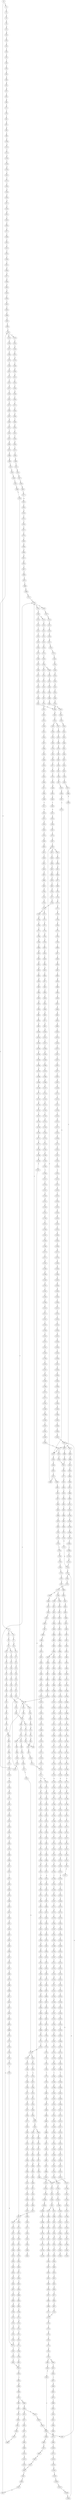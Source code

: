 strict digraph  {
	S0 -> S1 [ label = T ];
	S0 -> S2 [ label = G ];
	S1 -> S3 [ label = C ];
	S2 -> S4 [ label = C ];
	S2 -> S5 [ label = T ];
	S3 -> S6 [ label = A ];
	S4 -> S7 [ label = T ];
	S5 -> S8 [ label = C ];
	S6 -> S9 [ label = A ];
	S7 -> S10 [ label = A ];
	S8 -> S11 [ label = T ];
	S9 -> S12 [ label = G ];
	S10 -> S13 [ label = C ];
	S11 -> S14 [ label = T ];
	S11 -> S15 [ label = C ];
	S12 -> S16 [ label = A ];
	S13 -> S17 [ label = C ];
	S14 -> S18 [ label = C ];
	S15 -> S19 [ label = C ];
	S16 -> S20 [ label = C ];
	S17 -> S21 [ label = T ];
	S18 -> S22 [ label = G ];
	S19 -> S23 [ label = G ];
	S20 -> S24 [ label = C ];
	S21 -> S25 [ label = G ];
	S22 -> S26 [ label = G ];
	S23 -> S27 [ label = T ];
	S24 -> S28 [ label = T ];
	S25 -> S29 [ label = T ];
	S26 -> S30 [ label = T ];
	S27 -> S31 [ label = T ];
	S28 -> S32 [ label = T ];
	S29 -> S33 [ label = C ];
	S30 -> S34 [ label = C ];
	S31 -> S35 [ label = C ];
	S32 -> S36 [ label = T ];
	S33 -> S37 [ label = C ];
	S34 -> S38 [ label = C ];
	S35 -> S39 [ label = C ];
	S36 -> S40 [ label = T ];
	S37 -> S41 [ label = T ];
	S38 -> S42 [ label = T ];
	S39 -> S43 [ label = T ];
	S40 -> S44 [ label = T ];
	S41 -> S45 [ label = T ];
	S42 -> S46 [ label = T ];
	S43 -> S47 [ label = T ];
	S44 -> S48 [ label = G ];
	S45 -> S49 [ label = G ];
	S46 -> S50 [ label = G ];
	S47 -> S51 [ label = A ];
	S48 -> S52 [ label = A ];
	S49 -> S53 [ label = A ];
	S49 -> S54 [ label = T ];
	S50 -> S55 [ label = A ];
	S51 -> S56 [ label = A ];
	S52 -> S57 [ label = A ];
	S53 -> S58 [ label = A ];
	S54 -> S59 [ label = A ];
	S55 -> S60 [ label = A ];
	S56 -> S61 [ label = A ];
	S57 -> S62 [ label = C ];
	S58 -> S63 [ label = C ];
	S59 -> S64 [ label = G ];
	S60 -> S63 [ label = C ];
	S61 -> S65 [ label = C ];
	S62 -> S66 [ label = A ];
	S63 -> S67 [ label = T ];
	S63 -> S68 [ label = A ];
	S64 -> S69 [ label = G ];
	S65 -> S70 [ label = A ];
	S66 -> S71 [ label = G ];
	S67 -> S72 [ label = T ];
	S68 -> S73 [ label = G ];
	S69 -> S74 [ label = A ];
	S70 -> S75 [ label = G ];
	S71 -> S76 [ label = T ];
	S72 -> S77 [ label = C ];
	S73 -> S78 [ label = G ];
	S74 -> S79 [ label = G ];
	S75 -> S80 [ label = G ];
	S76 -> S81 [ label = T ];
	S77 -> S82 [ label = A ];
	S78 -> S83 [ label = G ];
	S78 -> S84 [ label = T ];
	S79 -> S85 [ label = A ];
	S80 -> S86 [ label = T ];
	S81 -> S87 [ label = G ];
	S82 -> S88 [ label = A ];
	S83 -> S89 [ label = T ];
	S84 -> S90 [ label = C ];
	S85 -> S91 [ label = G ];
	S86 -> S92 [ label = C ];
	S87 -> S93 [ label = A ];
	S88 -> S94 [ label = C ];
	S89 -> S95 [ label = C ];
	S90 -> S96 [ label = C ];
	S91 -> S97 [ label = G ];
	S92 -> S98 [ label = T ];
	S93 -> S99 [ label = C ];
	S94 -> S100 [ label = C ];
	S94 -> S101 [ label = T ];
	S95 -> S102 [ label = C ];
	S96 -> S103 [ label = C ];
	S97 -> S104 [ label = T ];
	S98 -> S105 [ label = C ];
	S99 -> S106 [ label = T ];
	S100 -> S107 [ label = G ];
	S101 -> S108 [ label = G ];
	S102 -> S109 [ label = G ];
	S103 -> S110 [ label = T ];
	S104 -> S111 [ label = C ];
	S105 -> S112 [ label = T ];
	S106 -> S113 [ label = G ];
	S107 -> S114 [ label = G ];
	S108 -> S115 [ label = G ];
	S108 -> S116 [ label = C ];
	S109 -> S117 [ label = C ];
	S110 -> S118 [ label = T ];
	S111 -> S119 [ label = C ];
	S112 -> S120 [ label = C ];
	S113 -> S121 [ label = T ];
	S114 -> S122 [ label = C ];
	S115 -> S123 [ label = C ];
	S116 -> S124 [ label = C ];
	S117 -> S125 [ label = C ];
	S118 -> S126 [ label = C ];
	S119 -> S127 [ label = C ];
	S120 -> S128 [ label = C ];
	S121 -> S129 [ label = A ];
	S122 -> S130 [ label = C ];
	S123 -> S131 [ label = C ];
	S124 -> S132 [ label = C ];
	S125 -> S133 [ label = G ];
	S126 -> S134 [ label = T ];
	S126 -> S135 [ label = G ];
	S127 -> S136 [ label = A ];
	S127 -> S137 [ label = G ];
	S128 -> S138 [ label = G ];
	S129 -> S139 [ label = C ];
	S130 -> S140 [ label = C ];
	S131 -> S141 [ label = C ];
	S132 -> S142 [ label = T ];
	S133 -> S143 [ label = C ];
	S133 -> S144 [ label = G ];
	S134 -> S145 [ label = C ];
	S135 -> S146 [ label = C ];
	S136 -> S147 [ label = G ];
	S137 -> S148 [ label = G ];
	S138 -> S149 [ label = T ];
	S139 -> S150 [ label = A ];
	S140 -> S151 [ label = A ];
	S141 -> S152 [ label = A ];
	S142 -> S153 [ label = A ];
	S143 -> S154 [ label = A ];
	S144 -> S155 [ label = A ];
	S145 -> S156 [ label = G ];
	S146 -> S157 [ label = A ];
	S147 -> S158 [ label = A ];
	S148 -> S159 [ label = A ];
	S149 -> S160 [ label = A ];
	S150 -> S161 [ label = C ];
	S151 -> S162 [ label = G ];
	S152 -> S163 [ label = G ];
	S153 -> S164 [ label = G ];
	S154 -> S165 [ label = C ];
	S155 -> S166 [ label = A ];
	S156 -> S167 [ label = T ];
	S157 -> S168 [ label = C ];
	S158 -> S169 [ label = G ];
	S159 -> S170 [ label = G ];
	S160 -> S171 [ label = C ];
	S161 -> S172 [ label = T ];
	S162 -> S173 [ label = T ];
	S163 -> S174 [ label = G ];
	S164 -> S175 [ label = G ];
	S165 -> S176 [ label = G ];
	S166 -> S177 [ label = C ];
	S167 -> S178 [ label = A ];
	S168 -> S179 [ label = G ];
	S169 -> S180 [ label = C ];
	S170 -> S181 [ label = G ];
	S171 -> S182 [ label = A ];
	S172 -> S183 [ label = T ];
	S173 -> S184 [ label = T ];
	S174 -> S185 [ label = T ];
	S175 -> S186 [ label = T ];
	S176 -> S187 [ label = C ];
	S177 -> S188 [ label = T ];
	S178 -> S189 [ label = C ];
	S179 -> S190 [ label = T ];
	S180 -> S191 [ label = C ];
	S181 -> S192 [ label = C ];
	S182 -> S193 [ label = T ];
	S183 -> S194 [ label = G ];
	S184 -> S195 [ label = G ];
	S185 -> S196 [ label = G ];
	S186 -> S197 [ label = G ];
	S187 -> S198 [ label = G ];
	S188 -> S199 [ label = G ];
	S189 -> S200 [ label = G ];
	S190 -> S201 [ label = G ];
	S191 -> S202 [ label = A ];
	S192 -> S203 [ label = G ];
	S193 -> S204 [ label = G ];
	S194 -> S205 [ label = G ];
	S195 -> S206 [ label = T ];
	S196 -> S207 [ label = C ];
	S196 -> S208 [ label = G ];
	S197 -> S209 [ label = T ];
	S198 -> S210 [ label = C ];
	S199 -> S211 [ label = C ];
	S200 -> S212 [ label = G ];
	S201 -> S213 [ label = G ];
	S202 -> S214 [ label = C ];
	S203 -> S215 [ label = T ];
	S204 -> S216 [ label = G ];
	S205 -> S217 [ label = A ];
	S206 -> S218 [ label = G ];
	S207 -> S219 [ label = G ];
	S208 -> S220 [ label = G ];
	S209 -> S221 [ label = G ];
	S210 -> S222 [ label = A ];
	S211 -> S223 [ label = A ];
	S212 -> S224 [ label = C ];
	S213 -> S225 [ label = C ];
	S214 -> S226 [ label = G ];
	S215 -> S227 [ label = G ];
	S216 -> S228 [ label = C ];
	S217 -> S229 [ label = G ];
	S218 -> S230 [ label = C ];
	S219 -> S231 [ label = C ];
	S220 -> S232 [ label = C ];
	S221 -> S233 [ label = C ];
	S222 -> S234 [ label = G ];
	S223 -> S235 [ label = A ];
	S224 -> S236 [ label = T ];
	S225 -> S237 [ label = G ];
	S226 -> S238 [ label = G ];
	S227 -> S239 [ label = G ];
	S228 -> S240 [ label = G ];
	S229 -> S241 [ label = A ];
	S230 -> S242 [ label = G ];
	S231 -> S243 [ label = G ];
	S232 -> S244 [ label = T ];
	S233 -> S245 [ label = G ];
	S234 -> S246 [ label = C ];
	S235 -> S247 [ label = C ];
	S236 -> S248 [ label = A ];
	S237 -> S249 [ label = T ];
	S238 -> S250 [ label = T ];
	S239 -> S251 [ label = T ];
	S240 -> S252 [ label = C ];
	S241 -> S253 [ label = C ];
	S242 -> S254 [ label = T ];
	S243 -> S255 [ label = T ];
	S244 -> S256 [ label = T ];
	S245 -> S257 [ label = T ];
	S246 -> S258 [ label = C ];
	S247 -> S259 [ label = C ];
	S248 -> S260 [ label = C ];
	S249 -> S261 [ label = C ];
	S250 -> S262 [ label = T ];
	S251 -> S263 [ label = A ];
	S252 -> S264 [ label = C ];
	S253 -> S265 [ label = C ];
	S254 -> S266 [ label = C ];
	S255 -> S267 [ label = C ];
	S256 -> S268 [ label = C ];
	S257 -> S269 [ label = C ];
	S258 -> S270 [ label = G ];
	S259 -> S271 [ label = A ];
	S260 -> S272 [ label = T ];
	S261 -> S273 [ label = C ];
	S262 -> S274 [ label = A ];
	S263 -> S275 [ label = T ];
	S264 -> S276 [ label = C ];
	S265 -> S277 [ label = C ];
	S266 -> S278 [ label = G ];
	S267 -> S279 [ label = G ];
	S268 -> S280 [ label = G ];
	S269 -> S281 [ label = G ];
	S270 -> S282 [ label = G ];
	S271 -> S283 [ label = G ];
	S272 -> S284 [ label = G ];
	S273 -> S285 [ label = C ];
	S274 -> S286 [ label = C ];
	S275 -> S287 [ label = G ];
	S276 -> S288 [ label = C ];
	S277 -> S289 [ label = C ];
	S278 -> S290 [ label = A ];
	S279 -> S291 [ label = T ];
	S280 -> S292 [ label = A ];
	S281 -> S290 [ label = A ];
	S282 -> S293 [ label = C ];
	S282 -> S294 [ label = T ];
	S283 -> S295 [ label = A ];
	S284 -> S296 [ label = G ];
	S285 -> S297 [ label = C ];
	S286 -> S298 [ label = T ];
	S287 -> S299 [ label = A ];
	S288 -> S300 [ label = C ];
	S289 -> S301 [ label = C ];
	S290 -> S302 [ label = A ];
	S291 -> S303 [ label = G ];
	S292 -> S304 [ label = A ];
	S293 -> S305 [ label = A ];
	S294 -> S306 [ label = G ];
	S295 -> S307 [ label = A ];
	S296 -> S308 [ label = T ];
	S297 -> S309 [ label = A ];
	S298 -> S310 [ label = G ];
	S299 -> S311 [ label = G ];
	S300 -> S312 [ label = A ];
	S301 -> S313 [ label = C ];
	S302 -> S314 [ label = C ];
	S303 -> S315 [ label = C ];
	S304 -> S316 [ label = C ];
	S305 -> S317 [ label = C ];
	S306 -> S318 [ label = G ];
	S307 -> S319 [ label = C ];
	S308 -> S320 [ label = G ];
	S309 -> S321 [ label = C ];
	S310 -> S322 [ label = C ];
	S311 -> S323 [ label = C ];
	S312 -> S324 [ label = C ];
	S313 -> S325 [ label = T ];
	S314 -> S326 [ label = C ];
	S314 -> S327 [ label = A ];
	S315 -> S328 [ label = A ];
	S316 -> S329 [ label = A ];
	S317 -> S330 [ label = T ];
	S318 -> S331 [ label = A ];
	S319 -> S332 [ label = A ];
	S320 -> S333 [ label = C ];
	S321 -> S334 [ label = T ];
	S322 -> S335 [ label = A ];
	S323 -> S336 [ label = G ];
	S324 -> S337 [ label = T ];
	S325 -> S338 [ label = T ];
	S326 -> S339 [ label = T ];
	S327 -> S340 [ label = C ];
	S328 -> S341 [ label = T ];
	S329 -> S342 [ label = C ];
	S330 -> S343 [ label = T ];
	S331 -> S344 [ label = A ];
	S332 -> S345 [ label = G ];
	S333 -> S346 [ label = T ];
	S334 -> S347 [ label = T ];
	S335 -> S348 [ label = G ];
	S336 -> S349 [ label = G ];
	S337 -> S350 [ label = T ];
	S338 -> S351 [ label = C ];
	S339 -> S352 [ label = T ];
	S340 -> S353 [ label = C ];
	S341 -> S354 [ label = C ];
	S342 -> S355 [ label = G ];
	S343 -> S356 [ label = C ];
	S344 -> S357 [ label = G ];
	S345 -> S358 [ label = C ];
	S346 -> S359 [ label = A ];
	S347 -> S360 [ label = G ];
	S348 -> S361 [ label = A ];
	S349 -> S362 [ label = T ];
	S350 -> S363 [ label = T ];
	S351 -> S364 [ label = A ];
	S352 -> S365 [ label = C ];
	S353 -> S366 [ label = C ];
	S354 -> S367 [ label = C ];
	S355 -> S368 [ label = C ];
	S356 -> S369 [ label = A ];
	S357 -> S370 [ label = A ];
	S358 -> S371 [ label = C ];
	S359 -> S372 [ label = C ];
	S360 -> S373 [ label = A ];
	S361 -> S374 [ label = C ];
	S362 -> S375 [ label = C ];
	S363 -> S376 [ label = A ];
	S364 -> S377 [ label = G ];
	S365 -> S378 [ label = G ];
	S366 -> S379 [ label = G ];
	S367 -> S380 [ label = G ];
	S368 -> S381 [ label = G ];
	S369 -> S382 [ label = G ];
	S370 -> S383 [ label = A ];
	S371 -> S384 [ label = G ];
	S372 -> S385 [ label = T ];
	S373 -> S386 [ label = G ];
	S374 -> S387 [ label = G ];
	S375 -> S388 [ label = G ];
	S376 -> S389 [ label = G ];
	S377 -> S390 [ label = A ];
	S378 -> S391 [ label = T ];
	S379 -> S392 [ label = T ];
	S380 -> S393 [ label = C ];
	S381 -> S394 [ label = C ];
	S382 -> S395 [ label = C ];
	S383 -> S396 [ label = C ];
	S384 -> S397 [ label = T ];
	S385 -> S398 [ label = G ];
	S386 -> S399 [ label = C ];
	S387 -> S400 [ label = G ];
	S388 -> S401 [ label = C ];
	S389 -> S402 [ label = C ];
	S390 -> S403 [ label = G ];
	S391 -> S404 [ label = A ];
	S392 -> S405 [ label = A ];
	S393 -> S406 [ label = A ];
	S394 -> S407 [ label = A ];
	S395 -> S408 [ label = C ];
	S396 -> S409 [ label = G ];
	S397 -> S410 [ label = C ];
	S398 -> S411 [ label = T ];
	S399 -> S412 [ label = C ];
	S400 -> S413 [ label = A ];
	S401 -> S414 [ label = A ];
	S402 -> S415 [ label = C ];
	S403 -> S416 [ label = G ];
	S404 -> S417 [ label = C ];
	S405 -> S418 [ label = C ];
	S406 -> S419 [ label = C ];
	S407 -> S420 [ label = C ];
	S408 -> S421 [ label = G ];
	S409 -> S422 [ label = G ];
	S410 -> S423 [ label = C ];
	S411 -> S424 [ label = A ];
	S412 -> S425 [ label = G ];
	S413 -> S426 [ label = C ];
	S414 -> S427 [ label = C ];
	S415 -> S428 [ label = G ];
	S416 -> S429 [ label = T ];
	S417 -> S430 [ label = T ];
	S418 -> S431 [ label = G ];
	S419 -> S432 [ label = G ];
	S420 -> S433 [ label = G ];
	S421 -> S434 [ label = C ];
	S422 -> S435 [ label = C ];
	S423 -> S436 [ label = T ];
	S424 -> S437 [ label = A ];
	S425 -> S438 [ label = C ];
	S426 -> S439 [ label = A ];
	S427 -> S440 [ label = G ];
	S428 -> S441 [ label = T ];
	S429 -> S442 [ label = C ];
	S430 -> S443 [ label = T ];
	S431 -> S444 [ label = T ];
	S432 -> S445 [ label = T ];
	S433 -> S446 [ label = T ];
	S434 -> S447 [ label = C ];
	S435 -> S448 [ label = A ];
	S436 -> S449 [ label = C ];
	S437 -> S450 [ label = C ];
	S438 -> S451 [ label = C ];
	S439 -> S452 [ label = C ];
	S440 -> S453 [ label = C ];
	S441 -> S454 [ label = C ];
	S442 -> S455 [ label = C ];
	S443 -> S456 [ label = C ];
	S444 -> S457 [ label = C ];
	S445 -> S458 [ label = C ];
	S446 -> S459 [ label = C ];
	S447 -> S460 [ label = C ];
	S448 -> S461 [ label = C ];
	S449 -> S462 [ label = T ];
	S450 -> S463 [ label = A ];
	S451 -> S464 [ label = C ];
	S452 -> S465 [ label = A ];
	S453 -> S466 [ label = G ];
	S454 -> S467 [ label = C ];
	S455 -> S468 [ label = C ];
	S456 -> S469 [ label = A ];
	S457 -> S470 [ label = C ];
	S458 -> S471 [ label = G ];
	S459 -> S472 [ label = C ];
	S460 -> S473 [ label = C ];
	S461 -> S474 [ label = C ];
	S461 -> S475 [ label = T ];
	S462 -> S476 [ label = G ];
	S463 -> S477 [ label = C ];
	S464 -> S478 [ label = C ];
	S465 -> S479 [ label = C ];
	S466 -> S480 [ label = C ];
	S467 -> S481 [ label = C ];
	S468 -> S482 [ label = T ];
	S469 -> S483 [ label = A ];
	S470 -> S484 [ label = A ];
	S471 -> S485 [ label = A ];
	S472 -> S486 [ label = A ];
	S473 -> S487 [ label = T ];
	S474 -> S488 [ label = G ];
	S475 -> S489 [ label = G ];
	S476 -> S490 [ label = T ];
	S477 -> S491 [ label = A ];
	S478 -> S487 [ label = T ];
	S479 -> S492 [ label = C ];
	S480 -> S493 [ label = G ];
	S481 -> S494 [ label = A ];
	S482 -> S495 [ label = T ];
	S483 -> S496 [ label = G ];
	S484 -> S497 [ label = G ];
	S485 -> S498 [ label = G ];
	S486 -> S499 [ label = G ];
	S487 -> S500 [ label = T ];
	S487 -> S501 [ label = C ];
	S488 -> S502 [ label = G ];
	S489 -> S503 [ label = G ];
	S490 -> S504 [ label = C ];
	S491 -> S505 [ label = C ];
	S492 -> S506 [ label = T ];
	S493 -> S507 [ label = G ];
	S494 -> S508 [ label = C ];
	S495 -> S126 [ label = C ];
	S496 -> S509 [ label = C ];
	S497 -> S510 [ label = C ];
	S498 -> S511 [ label = C ];
	S499 -> S512 [ label = C ];
	S500 -> S513 [ label = C ];
	S501 -> S514 [ label = C ];
	S502 -> S515 [ label = G ];
	S503 -> S516 [ label = G ];
	S504 -> S517 [ label = G ];
	S505 -> S518 [ label = G ];
	S506 -> S519 [ label = C ];
	S507 -> S520 [ label = C ];
	S508 -> S521 [ label = C ];
	S509 -> S522 [ label = G ];
	S510 -> S523 [ label = G ];
	S511 -> S524 [ label = G ];
	S512 -> S525 [ label = T ];
	S512 -> S523 [ label = G ];
	S513 -> S526 [ label = A ];
	S514 -> S527 [ label = A ];
	S515 -> S528 [ label = A ];
	S516 -> S529 [ label = A ];
	S517 -> S530 [ label = T ];
	S518 -> S531 [ label = C ];
	S519 -> S532 [ label = T ];
	S520 -> S533 [ label = T ];
	S521 -> S534 [ label = A ];
	S522 -> S535 [ label = A ];
	S523 -> S536 [ label = A ];
	S524 -> S537 [ label = A ];
	S525 -> S538 [ label = T ];
	S526 -> S539 [ label = C ];
	S527 -> S540 [ label = C ];
	S528 -> S541 [ label = A ];
	S529 -> S542 [ label = A ];
	S530 -> S543 [ label = G ];
	S531 -> S544 [ label = T ];
	S532 -> S545 [ label = A ];
	S533 -> S546 [ label = G ];
	S534 -> S547 [ label = C ];
	S535 -> S548 [ label = G ];
	S536 -> S549 [ label = G ];
	S537 -> S550 [ label = G ];
	S538 -> S551 [ label = C ];
	S539 -> S552 [ label = G ];
	S540 -> S553 [ label = C ];
	S541 -> S554 [ label = T ];
	S542 -> S555 [ label = C ];
	S543 -> S556 [ label = G ];
	S544 -> S557 [ label = C ];
	S545 -> S558 [ label = G ];
	S546 -> S559 [ label = G ];
	S547 -> S560 [ label = C ];
	S548 -> S561 [ label = T ];
	S549 -> S562 [ label = T ];
	S550 -> S563 [ label = T ];
	S551 -> S564 [ label = A ];
	S552 -> S565 [ label = C ];
	S553 -> S566 [ label = C ];
	S554 -> S567 [ label = T ];
	S555 -> S568 [ label = T ];
	S556 -> S569 [ label = T ];
	S557 -> S570 [ label = C ];
	S558 -> S571 [ label = A ];
	S559 -> S572 [ label = A ];
	S560 -> S573 [ label = G ];
	S561 -> S574 [ label = C ];
	S562 -> S575 [ label = C ];
	S563 -> S576 [ label = C ];
	S564 -> S577 [ label = C ];
	S565 -> S578 [ label = T ];
	S566 -> S579 [ label = G ];
	S567 -> S580 [ label = G ];
	S568 -> S581 [ label = G ];
	S569 -> S582 [ label = A ];
	S570 -> S583 [ label = T ];
	S571 -> S584 [ label = A ];
	S572 -> S585 [ label = A ];
	S573 -> S586 [ label = A ];
	S574 -> S587 [ label = C ];
	S575 -> S588 [ label = C ];
	S575 -> S589 [ label = T ];
	S576 -> S590 [ label = G ];
	S577 -> S591 [ label = G ];
	S578 -> S592 [ label = C ];
	S579 -> S593 [ label = C ];
	S580 -> S594 [ label = A ];
	S581 -> S595 [ label = G ];
	S583 -> S596 [ label = A ];
	S584 -> S597 [ label = C ];
	S585 -> S598 [ label = T ];
	S586 -> S599 [ label = T ];
	S587 -> S600 [ label = C ];
	S588 -> S600 [ label = C ];
	S589 -> S601 [ label = C ];
	S590 -> S602 [ label = A ];
	S591 -> S603 [ label = C ];
	S592 -> S604 [ label = C ];
	S593 -> S605 [ label = C ];
	S594 -> S606 [ label = A ];
	S595 -> S607 [ label = A ];
	S596 -> S608 [ label = G ];
	S597 -> S609 [ label = G ];
	S598 -> S610 [ label = G ];
	S599 -> S611 [ label = C ];
	S600 -> S612 [ label = T ];
	S600 -> S613 [ label = G ];
	S601 -> S614 [ label = G ];
	S602 -> S615 [ label = A ];
	S603 -> S616 [ label = C ];
	S604 -> S617 [ label = G ];
	S605 -> S618 [ label = G ];
	S606 -> S619 [ label = C ];
	S607 -> S620 [ label = C ];
	S608 -> S621 [ label = A ];
	S609 -> S622 [ label = A ];
	S610 -> S623 [ label = G ];
	S611 -> S624 [ label = G ];
	S612 -> S625 [ label = C ];
	S613 -> S626 [ label = C ];
	S614 -> S627 [ label = T ];
	S615 -> S628 [ label = C ];
	S616 -> S629 [ label = C ];
	S617 -> S630 [ label = G ];
	S618 -> S631 [ label = G ];
	S619 -> S632 [ label = C ];
	S620 -> S633 [ label = C ];
	S621 -> S634 [ label = A ];
	S622 -> S635 [ label = G ];
	S623 -> S636 [ label = G ];
	S624 -> S637 [ label = G ];
	S625 -> S638 [ label = C ];
	S626 -> S639 [ label = C ];
	S627 -> S640 [ label = C ];
	S628 -> S641 [ label = C ];
	S629 -> S642 [ label = T ];
	S630 -> S643 [ label = T ];
	S631 -> S644 [ label = T ];
	S632 -> S645 [ label = C ];
	S633 -> S646 [ label = C ];
	S634 -> S647 [ label = C ];
	S635 -> S648 [ label = G ];
	S636 -> S649 [ label = G ];
	S637 -> S650 [ label = T ];
	S638 -> S651 [ label = G ];
	S639 -> S652 [ label = T ];
	S640 -> S653 [ label = T ];
	S641 -> S654 [ label = T ];
	S642 -> S655 [ label = T ];
	S643 -> S656 [ label = T ];
	S644 -> S657 [ label = C ];
	S645 -> S658 [ label = G ];
	S646 -> S659 [ label = G ];
	S647 -> S660 [ label = T ];
	S648 -> S661 [ label = T ];
	S649 -> S662 [ label = T ];
	S650 -> S663 [ label = T ];
	S651 -> S664 [ label = G ];
	S652 -> S665 [ label = G ];
	S653 -> S666 [ label = G ];
	S654 -> S667 [ label = G ];
	S655 -> S668 [ label = C ];
	S656 -> S669 [ label = G ];
	S657 -> S670 [ label = C ];
	S658 -> S671 [ label = T ];
	S659 -> S672 [ label = T ];
	S660 -> S673 [ label = T ];
	S661 -> S674 [ label = G ];
	S662 -> S675 [ label = C ];
	S663 -> S676 [ label = C ];
	S664 -> S677 [ label = T ];
	S665 -> S678 [ label = T ];
	S666 -> S679 [ label = T ];
	S667 -> S680 [ label = T ];
	S668 -> S681 [ label = A ];
	S669 -> S682 [ label = C ];
	S670 -> S683 [ label = C ];
	S671 -> S684 [ label = C ];
	S672 -> S685 [ label = C ];
	S673 -> S686 [ label = C ];
	S674 -> S687 [ label = T ];
	S675 -> S688 [ label = C ];
	S676 -> S689 [ label = C ];
	S677 -> S690 [ label = C ];
	S678 -> S691 [ label = C ];
	S679 -> S692 [ label = T ];
	S680 -> S693 [ label = C ];
	S681 -> S694 [ label = T ];
	S682 -> S695 [ label = A ];
	S683 -> S696 [ label = A ];
	S684 -> S697 [ label = T ];
	S685 -> S698 [ label = T ];
	S686 -> S699 [ label = A ];
	S687 -> S700 [ label = C ];
	S688 -> S701 [ label = G ];
	S689 -> S702 [ label = A ];
	S690 -> S703 [ label = T ];
	S691 -> S704 [ label = G ];
	S692 -> S705 [ label = C ];
	S693 -> S706 [ label = G ];
	S694 -> S707 [ label = C ];
	S695 -> S708 [ label = C ];
	S696 -> S709 [ label = G ];
	S697 -> S710 [ label = C ];
	S698 -> S711 [ label = C ];
	S699 -> S712 [ label = A ];
	S700 -> S713 [ label = C ];
	S701 -> S714 [ label = C ];
	S702 -> S715 [ label = G ];
	S703 -> S716 [ label = G ];
	S704 -> S717 [ label = C ];
	S705 -> S718 [ label = C ];
	S706 -> S719 [ label = C ];
	S707 -> S720 [ label = C ];
	S708 -> S721 [ label = T ];
	S709 -> S722 [ label = T ];
	S710 -> S723 [ label = G ];
	S711 -> S723 [ label = G ];
	S712 -> S94 [ label = C ];
	S713 -> S724 [ label = C ];
	S714 -> S725 [ label = C ];
	S715 -> S726 [ label = T ];
	S716 -> S727 [ label = G ];
	S717 -> S728 [ label = G ];
	S718 -> S729 [ label = G ];
	S719 -> S730 [ label = G ];
	S720 -> S731 [ label = A ];
	S721 -> S732 [ label = G ];
	S722 -> S733 [ label = G ];
	S723 -> S734 [ label = G ];
	S724 -> S735 [ label = T ];
	S725 -> S133 [ label = G ];
	S726 -> S736 [ label = G ];
	S727 -> S737 [ label = A ];
	S728 -> S738 [ label = C ];
	S729 -> S739 [ label = T ];
	S730 -> S738 [ label = C ];
	S731 -> S740 [ label = G ];
	S732 -> S741 [ label = G ];
	S733 -> S742 [ label = G ];
	S734 -> S743 [ label = C ];
	S735 -> S744 [ label = G ];
	S736 -> S745 [ label = G ];
	S737 -> S746 [ label = G ];
	S738 -> S747 [ label = G ];
	S738 -> S748 [ label = A ];
	S739 -> S749 [ label = G ];
	S740 -> S750 [ label = A ];
	S741 -> S751 [ label = T ];
	S742 -> S752 [ label = T ];
	S743 -> S753 [ label = A ];
	S744 -> S754 [ label = T ];
	S745 -> S755 [ label = T ];
	S746 -> S756 [ label = G ];
	S747 -> S757 [ label = A ];
	S748 -> S758 [ label = A ];
	S749 -> S759 [ label = G ];
	S750 -> S760 [ label = A ];
	S751 -> S761 [ label = C ];
	S752 -> S762 [ label = C ];
	S753 -> S763 [ label = C ];
	S754 -> S764 [ label = C ];
	S755 -> S765 [ label = C ];
	S756 -> S766 [ label = G ];
	S757 -> S767 [ label = G ];
	S758 -> S768 [ label = C ];
	S759 -> S769 [ label = C ];
	S760 -> S770 [ label = C ];
	S761 -> S771 [ label = G ];
	S762 -> S772 [ label = G ];
	S763 -> S773 [ label = C ];
	S764 -> S774 [ label = C ];
	S765 -> S772 [ label = G ];
	S766 -> S775 [ label = T ];
	S767 -> S776 [ label = C ];
	S768 -> S777 [ label = C ];
	S769 -> S778 [ label = C ];
	S770 -> S779 [ label = C ];
	S771 -> S780 [ label = T ];
	S772 -> S781 [ label = T ];
	S773 -> S782 [ label = G ];
	S774 -> S783 [ label = T ];
	S775 -> S784 [ label = G ];
	S776 -> S785 [ label = A ];
	S777 -> S786 [ label = C ];
	S778 -> S787 [ label = C ];
	S779 -> S788 [ label = A ];
	S779 -> S789 [ label = G ];
	S780 -> S790 [ label = C ];
	S781 -> S791 [ label = C ];
	S782 -> S792 [ label = A ];
	S783 -> S793 [ label = A ];
	S784 -> S794 [ label = T ];
	S785 -> S795 [ label = G ];
	S786 -> S796 [ label = G ];
	S787 -> S797 [ label = G ];
	S788 -> S798 [ label = G ];
	S788 -> S799 [ label = C ];
	S789 -> S800 [ label = G ];
	S790 -> S801 [ label = C ];
	S791 -> S802 [ label = C ];
	S792 -> S803 [ label = G ];
	S792 -> S804 [ label = A ];
	S793 -> S805 [ label = C ];
	S794 -> S806 [ label = T ];
	S795 -> S807 [ label = T ];
	S796 -> S808 [ label = T ];
	S797 -> S809 [ label = T ];
	S798 -> S810 [ label = A ];
	S799 -> S811 [ label = C ];
	S800 -> S812 [ label = A ];
	S801 -> S813 [ label = G ];
	S802 -> S813 [ label = G ];
	S803 -> S814 [ label = T ];
	S804 -> S815 [ label = T ];
	S805 -> S816 [ label = T ];
	S806 -> S817 [ label = C ];
	S807 -> S818 [ label = G ];
	S808 -> S819 [ label = A ];
	S809 -> S820 [ label = C ];
	S810 -> S821 [ label = C ];
	S811 -> S822 [ label = A ];
	S812 -> S823 [ label = C ];
	S813 -> S824 [ label = T ];
	S814 -> S825 [ label = C ];
	S815 -> S826 [ label = G ];
	S816 -> S827 [ label = A ];
	S817 -> S828 [ label = C ];
	S818 -> S829 [ label = C ];
	S819 -> S830 [ label = C ];
	S820 -> S831 [ label = C ];
	S821 -> S832 [ label = T ];
	S822 -> S833 [ label = C ];
	S823 -> S834 [ label = G ];
	S824 -> S835 [ label = C ];
	S825 -> S836 [ label = C ];
	S826 -> S837 [ label = T ];
	S827 -> S838 [ label = C ];
	S828 -> S839 [ label = A ];
	S829 -> S840 [ label = A ];
	S830 -> S841 [ label = A ];
	S831 -> S842 [ label = A ];
	S832 -> S843 [ label = C ];
	S833 -> S844 [ label = C ];
	S834 -> S845 [ label = C ];
	S835 -> S846 [ label = A ];
	S836 -> S847 [ label = A ];
	S836 -> S848 [ label = T ];
	S837 -> S849 [ label = A ];
	S838 -> S850 [ label = C ];
	S839 -> S851 [ label = G ];
	S840 -> S852 [ label = A ];
	S841 -> S853 [ label = G ];
	S842 -> S854 [ label = G ];
	S843 -> S855 [ label = C ];
	S844 -> S856 [ label = C ];
	S845 -> S857 [ label = C ];
	S846 -> S858 [ label = C ];
	S847 -> S859 [ label = G ];
	S848 -> S860 [ label = C ];
	S849 -> S861 [ label = G ];
	S850 -> S862 [ label = A ];
	S851 -> S863 [ label = C ];
	S852 -> S864 [ label = C ];
	S853 -> S865 [ label = C ];
	S854 -> S866 [ label = T ];
	S855 -> S867 [ label = C ];
	S856 -> S868 [ label = C ];
	S857 -> S869 [ label = C ];
	S858 -> S870 [ label = C ];
	S859 -> S871 [ label = T ];
	S859 -> S872 [ label = C ];
	S860 -> S873 [ label = G ];
	S861 -> S874 [ label = T ];
	S862 -> S875 [ label = G ];
	S863 -> S876 [ label = A ];
	S864 -> S877 [ label = A ];
	S865 -> S878 [ label = A ];
	S866 -> S879 [ label = A ];
	S867 -> S880 [ label = A ];
	S868 -> S881 [ label = T ];
	S869 -> S882 [ label = A ];
	S870 -> S883 [ label = C ];
	S870 -> S884 [ label = G ];
	S871 -> S885 [ label = A ];
	S872 -> S886 [ label = T ];
	S873 -> S887 [ label = A ];
	S874 -> S888 [ label = T ];
	S875 -> S889 [ label = G ];
	S876 -> S890 [ label = G ];
	S877 -> S891 [ label = G ];
	S878 -> S892 [ label = G ];
	S879 -> S893 [ label = G ];
	S880 -> S894 [ label = T ];
	S881 -> S895 [ label = T ];
	S882 -> S896 [ label = T ];
	S883 -> S897 [ label = T ];
	S884 -> S898 [ label = A ];
	S885 -> S899 [ label = G ];
	S886 -> S900 [ label = T ];
	S887 -> S901 [ label = A ];
	S888 -> S902 [ label = T ];
	S889 -> S903 [ label = A ];
	S890 -> S904 [ label = A ];
	S891 -> S905 [ label = C ];
	S892 -> S906 [ label = G ];
	S893 -> S907 [ label = C ];
	S894 -> S908 [ label = C ];
	S895 -> S909 [ label = C ];
	S896 -> S910 [ label = C ];
	S897 -> S911 [ label = G ];
	S898 -> S912 [ label = A ];
	S898 -> S913 [ label = G ];
	S899 -> S914 [ label = G ];
	S900 -> S551 [ label = C ];
	S901 -> S915 [ label = C ];
	S902 -> S916 [ label = C ];
	S903 -> S917 [ label = G ];
	S904 -> S918 [ label = T ];
	S905 -> S919 [ label = T ];
	S906 -> S920 [ label = T ];
	S907 -> S921 [ label = T ];
	S908 -> S922 [ label = T ];
	S909 -> S923 [ label = C ];
	S909 -> S924 [ label = G ];
	S910 -> S925 [ label = G ];
	S911 -> S926 [ label = T ];
	S912 -> S927 [ label = T ];
	S913 -> S928 [ label = T ];
	S914 -> S929 [ label = G ];
	S915 -> S930 [ label = T ];
	S916 -> S931 [ label = A ];
	S917 -> S932 [ label = A ];
	S918 -> S933 [ label = A ];
	S919 -> S934 [ label = A ];
	S920 -> S935 [ label = G ];
	S921 -> S936 [ label = C ];
	S922 -> S937 [ label = G ];
	S923 -> S938 [ label = T ];
	S924 -> S939 [ label = A ];
	S925 -> S940 [ label = T ];
	S926 -> S941 [ label = C ];
	S927 -> S942 [ label = C ];
	S928 -> S943 [ label = C ];
	S929 -> S944 [ label = T ];
	S930 -> S945 [ label = T ];
	S931 -> S946 [ label = C ];
	S932 -> S947 [ label = G ];
	S933 -> S948 [ label = A ];
	S934 -> S949 [ label = C ];
	S935 -> S950 [ label = C ];
	S936 -> S951 [ label = C ];
	S937 -> S952 [ label = C ];
	S938 -> S953 [ label = G ];
	S939 -> S954 [ label = T ];
	S940 -> S955 [ label = C ];
	S941 -> S956 [ label = C ];
	S942 -> S957 [ label = C ];
	S943 -> S836 [ label = C ];
	S944 -> S958 [ label = C ];
	S945 -> S959 [ label = C ];
	S946 -> S960 [ label = T ];
	S947 -> S961 [ label = T ];
	S948 -> S962 [ label = A ];
	S949 -> S963 [ label = G ];
	S950 -> S964 [ label = A ];
	S951 -> S965 [ label = A ];
	S952 -> S966 [ label = C ];
	S953 -> S967 [ label = T ];
	S954 -> S968 [ label = C ];
	S955 -> S969 [ label = C ];
	S956 -> S970 [ label = T ];
	S957 -> S971 [ label = T ];
	S958 -> S972 [ label = A ];
	S959 -> S973 [ label = A ];
	S960 -> S974 [ label = C ];
	S961 -> S975 [ label = C ];
	S962 -> S976 [ label = A ];
	S963 -> S977 [ label = A ];
	S964 -> S978 [ label = C ];
	S965 -> S979 [ label = C ];
	S966 -> S980 [ label = A ];
	S967 -> S981 [ label = C ];
	S968 -> S982 [ label = G ];
	S969 -> S983 [ label = T ];
	S970 -> S984 [ label = T ];
	S971 -> S985 [ label = C ];
	S972 -> S986 [ label = C ];
	S973 -> S987 [ label = A ];
	S974 -> S988 [ label = C ];
	S975 -> S989 [ label = A ];
	S976 -> S990 [ label = A ];
	S977 -> S991 [ label = G ];
	S978 -> S992 [ label = G ];
	S979 -> S993 [ label = C ];
	S980 -> S994 [ label = G ];
	S981 -> S995 [ label = C ];
	S982 -> S996 [ label = T ];
	S983 -> S997 [ label = C ];
	S984 -> S49 [ label = G ];
	S985 -> S998 [ label = G ];
	S986 -> S999 [ label = T ];
	S987 -> S94 [ label = C ];
	S988 -> S1000 [ label = T ];
	S989 -> S1001 [ label = G ];
	S990 -> S1002 [ label = C ];
	S991 -> S1003 [ label = A ];
	S992 -> S1004 [ label = C ];
	S993 -> S1005 [ label = G ];
	S994 -> S1006 [ label = T ];
	S995 -> S1007 [ label = T ];
	S996 -> S1008 [ label = T ];
	S997 -> S1009 [ label = T ];
	S998 -> S1010 [ label = A ];
	S999 -> S1011 [ label = C ];
	S1000 -> S1012 [ label = T ];
	S1001 -> S1013 [ label = G ];
	S1002 -> S1014 [ label = T ];
	S1003 -> S1015 [ label = A ];
	S1004 -> S1016 [ label = G ];
	S1005 -> S1017 [ label = G ];
	S1006 -> S1018 [ label = C ];
	S1007 -> S1019 [ label = T ];
	S1008 -> S1020 [ label = T ];
	S1009 -> S1021 [ label = T ];
	S1010 -> S1022 [ label = A ];
	S1011 -> S1023 [ label = G ];
	S1012 -> S1024 [ label = T ];
	S1013 -> S1025 [ label = A ];
	S1014 -> S1026 [ label = T ];
	S1015 -> S1027 [ label = C ];
	S1016 -> S1028 [ label = G ];
	S1017 -> S1029 [ label = A ];
	S1018 -> S1030 [ label = G ];
	S1019 -> S49 [ label = G ];
	S1020 -> S1031 [ label = G ];
	S1021 -> S1032 [ label = C ];
	S1022 -> S1033 [ label = C ];
	S1023 -> S1034 [ label = C ];
	S1024 -> S1035 [ label = C ];
	S1025 -> S1036 [ label = C ];
	S1026 -> S1037 [ label = T ];
	S1027 -> S1038 [ label = T ];
	S1028 -> S1039 [ label = T ];
	S1029 -> S1040 [ label = C ];
	S1030 -> S1041 [ label = T ];
	S1031 -> S1042 [ label = T ];
	S1032 -> S1043 [ label = T ];
	S1033 -> S930 [ label = T ];
	S1034 -> S1044 [ label = T ];
	S1035 -> S1045 [ label = A ];
	S1036 -> S1046 [ label = C ];
	S1037 -> S1047 [ label = G ];
	S1038 -> S1048 [ label = G ];
	S1039 -> S1049 [ label = G ];
	S1040 -> S1050 [ label = G ];
	S1041 -> S1051 [ label = A ];
	S1042 -> S1052 [ label = A ];
	S1043 -> S1053 [ label = C ];
	S1044 -> S1054 [ label = T ];
	S1045 -> S1055 [ label = T ];
	S1046 -> S1056 [ label = A ];
	S1047 -> S1057 [ label = C ];
	S1048 -> S1058 [ label = G ];
	S1049 -> S1059 [ label = C ];
	S1050 -> S1060 [ label = T ];
	S1051 -> S1061 [ label = A ];
	S1052 -> S1062 [ label = G ];
	S1053 -> S1063 [ label = G ];
	S1054 -> S1064 [ label = C ];
	S1055 -> S1065 [ label = C ];
	S1056 -> S1066 [ label = G ];
	S1057 -> S1067 [ label = C ];
	S1058 -> S1068 [ label = C ];
	S1059 -> S1069 [ label = C ];
	S1060 -> S1070 [ label = C ];
	S1061 -> S1071 [ label = G ];
	S1062 -> S1072 [ label = G ];
	S1063 -> S1073 [ label = G ];
	S1064 -> S1074 [ label = A ];
	S1065 -> S1075 [ label = C ];
	S1066 -> S1076 [ label = T ];
	S1067 -> S1077 [ label = G ];
	S1068 -> S1078 [ label = G ];
	S1069 -> S1079 [ label = G ];
	S1070 -> S1080 [ label = G ];
	S1071 -> S1081 [ label = A ];
	S1072 -> S1082 [ label = A ];
	S1073 -> S1083 [ label = A ];
	S1074 -> S1084 [ label = T ];
	S1075 -> S1085 [ label = A ];
	S1076 -> S1086 [ label = C ];
	S1077 -> S1087 [ label = T ];
	S1078 -> S1088 [ label = C ];
	S1079 -> S1089 [ label = C ];
	S1080 -> S1090 [ label = T ];
	S1081 -> S1091 [ label = C ];
	S1082 -> S1092 [ label = A ];
	S1083 -> S1093 [ label = G ];
	S1084 -> S1094 [ label = C ];
	S1085 -> S1095 [ label = G ];
	S1086 -> S1096 [ label = T ];
	S1087 -> S1097 [ label = A ];
	S1088 -> S1098 [ label = A ];
	S1089 -> S1099 [ label = A ];
	S1090 -> S1100 [ label = G ];
	S1091 -> S1101 [ label = G ];
	S1092 -> S1102 [ label = A ];
	S1093 -> S1103 [ label = A ];
	S1094 -> S1104 [ label = C ];
	S1095 -> S750 [ label = A ];
	S1096 -> S1105 [ label = C ];
	S1097 -> S1106 [ label = G ];
	S1098 -> S1107 [ label = G ];
	S1099 -> S1108 [ label = A ];
	S1100 -> S1109 [ label = A ];
	S1101 -> S1110 [ label = G ];
	S1102 -> S1111 [ label = G ];
	S1103 -> S1112 [ label = G ];
	S1104 -> S1113 [ label = A ];
	S1105 -> S1114 [ label = T ];
	S1106 -> S1115 [ label = C ];
	S1107 -> S1116 [ label = C ];
	S1108 -> S1117 [ label = C ];
	S1109 -> S1118 [ label = C ];
	S1110 -> S1119 [ label = C ];
	S1111 -> S1120 [ label = G ];
	S1112 -> S1121 [ label = G ];
	S1113 -> S740 [ label = G ];
	S1114 -> S1122 [ label = G ];
	S1115 -> S1123 [ label = C ];
	S1116 -> S1124 [ label = G ];
	S1117 -> S1125 [ label = C ];
	S1118 -> S1126 [ label = C ];
	S1119 -> S1127 [ label = T ];
	S1120 -> S1128 [ label = T ];
	S1121 -> S1129 [ label = T ];
	S1122 -> S1130 [ label = T ];
	S1123 -> S1131 [ label = G ];
	S1124 -> S1132 [ label = G ];
	S1125 -> S1133 [ label = A ];
	S1126 -> S1134 [ label = G ];
	S1127 -> S1135 [ label = C ];
	S1128 -> S1136 [ label = C ];
	S1129 -> S1137 [ label = C ];
	S1130 -> S1138 [ label = A ];
	S1131 -> S1139 [ label = G ];
	S1132 -> S1140 [ label = G ];
	S1133 -> S1141 [ label = G ];
	S1134 -> S1142 [ label = G ];
	S1135 -> S1143 [ label = T ];
	S1136 -> S1144 [ label = C ];
	S1137 -> S119 [ label = C ];
	S1139 -> S1145 [ label = T ];
	S1140 -> S1146 [ label = T ];
	S1141 -> S1147 [ label = T ];
	S1142 -> S1148 [ label = T ];
	S1143 -> S1149 [ label = C ];
	S1144 -> S1150 [ label = C ];
	S1145 -> S1151 [ label = G ];
	S1146 -> S1152 [ label = G ];
	S1147 -> S1153 [ label = C ];
	S1148 -> S1154 [ label = C ];
	S1149 -> S1155 [ label = G ];
	S1150 -> S1156 [ label = G ];
	S1151 -> S1157 [ label = A ];
	S1152 -> S1158 [ label = C ];
	S1153 -> S1159 [ label = G ];
	S1154 -> S1160 [ label = G ];
	S1155 -> S1161 [ label = A ];
	S1156 -> S1162 [ label = A ];
	S1157 -> S1163 [ label = C ];
	S1158 -> S1164 [ label = C ];
	S1159 -> S1165 [ label = C ];
	S1160 -> S1166 [ label = C ];
	S1161 -> S1167 [ label = A ];
	S1162 -> S1168 [ label = A ];
	S1163 -> S1169 [ label = G ];
	S1164 -> S1170 [ label = G ];
	S1165 -> S1171 [ label = G ];
	S1166 -> S1172 [ label = G ];
	S1167 -> S1173 [ label = G ];
	S1168 -> S1174 [ label = G ];
	S1169 -> S1175 [ label = T ];
	S1170 -> S1176 [ label = C ];
	S1171 -> S1177 [ label = C ];
	S1172 -> S1178 [ label = T ];
	S1173 -> S1179 [ label = T ];
	S1174 -> S1180 [ label = T ];
	S1175 -> S1181 [ label = G ];
	S1176 -> S1182 [ label = C ];
	S1177 -> S1183 [ label = A ];
	S1178 -> S1184 [ label = A ];
	S1179 -> S1185 [ label = C ];
	S1180 -> S1186 [ label = C ];
	S1181 -> S1187 [ label = G ];
	S1182 -> S1188 [ label = G ];
	S1183 -> S1189 [ label = G ];
	S1184 -> S1190 [ label = G ];
	S1185 -> S1191 [ label = G ];
	S1186 -> S1192 [ label = G ];
	S1187 -> S1193 [ label = G ];
	S1188 -> S1194 [ label = G ];
	S1189 -> S1195 [ label = C ];
	S1190 -> S1196 [ label = C ];
	S1191 -> S1197 [ label = C ];
	S1192 -> S1198 [ label = A ];
	S1193 -> S1199 [ label = T ];
	S1194 -> S1200 [ label = T ];
	S1195 -> S1201 [ label = C ];
	S1196 -> S1202 [ label = C ];
	S1197 -> S1203 [ label = G ];
	S1198 -> S1204 [ label = G ];
	S1199 -> S1205 [ label = A ];
	S1200 -> S1206 [ label = G ];
	S1201 -> S270 [ label = G ];
	S1202 -> S1207 [ label = G ];
	S1203 -> S1208 [ label = G ];
	S1204 -> S1209 [ label = G ];
	S1205 -> S1210 [ label = C ];
	S1206 -> S1211 [ label = G ];
	S1207 -> S1212 [ label = C ];
	S1208 -> S1213 [ label = C ];
	S1209 -> S1214 [ label = T ];
	S1210 -> S1215 [ label = T ];
	S1211 -> S1216 [ label = T ];
	S1212 -> S1217 [ label = T ];
	S1213 -> S1218 [ label = T ];
	S1214 -> S1219 [ label = A ];
	S1215 -> S1220 [ label = A ];
	S1216 -> S1221 [ label = G ];
	S1217 -> S1222 [ label = G ];
	S1218 -> S1223 [ label = A ];
	S1219 -> S1224 [ label = T ];
	S1220 -> S1225 [ label = T ];
	S1221 -> S1226 [ label = G ];
	S1222 -> S1227 [ label = G ];
	S1223 -> S1228 [ label = T ];
	S1224 -> S1229 [ label = A ];
	S1225 -> S1230 [ label = T ];
	S1226 -> S1231 [ label = A ];
	S1227 -> S1232 [ label = A ];
	S1228 -> S1233 [ label = A ];
	S1229 -> S1234 [ label = A ];
	S1230 -> S1235 [ label = G ];
	S1231 -> S1236 [ label = A ];
	S1232 -> S1237 [ label = A ];
	S1233 -> S1238 [ label = G ];
	S1234 -> S1239 [ label = G ];
	S1235 -> S1240 [ label = G ];
	S1236 -> S1241 [ label = C ];
	S1237 -> S1242 [ label = G ];
	S1238 -> S1243 [ label = T ];
	S1239 -> S1244 [ label = T ];
	S1240 -> S1245 [ label = A ];
	S1241 -> S1246 [ label = C ];
	S1242 -> S1247 [ label = A ];
	S1243 -> S1248 [ label = A ];
	S1244 -> S1249 [ label = C ];
	S1245 -> S1250 [ label = A ];
	S1246 -> S1251 [ label = T ];
	S1247 -> S1252 [ label = A ];
	S1248 -> S1253 [ label = G ];
	S1249 -> S1254 [ label = G ];
	S1250 -> S1255 [ label = C ];
	S1251 -> S1256 [ label = C ];
	S1252 -> S1257 [ label = C ];
	S1253 -> S1258 [ label = C ];
	S1254 -> S1259 [ label = T ];
	S1255 -> S1260 [ label = G ];
	S1256 -> S1261 [ label = G ];
	S1257 -> S409 [ label = G ];
	S1258 -> S1262 [ label = C ];
	S1259 -> S1263 [ label = G ];
	S1260 -> S1264 [ label = G ];
	S1261 -> S1265 [ label = G ];
	S1262 -> S1266 [ label = G ];
	S1263 -> S1267 [ label = G ];
	S1264 -> S1268 [ label = T ];
	S1265 -> S1269 [ label = C ];
	S1266 -> S1270 [ label = A ];
	S1267 -> S1271 [ label = T ];
	S1268 -> S1272 [ label = A ];
	S1269 -> S1273 [ label = A ];
	S1270 -> S1274 [ label = A ];
	S1271 -> S1275 [ label = A ];
	S1272 -> S1276 [ label = C ];
	S1273 -> S1277 [ label = C ];
	S1274 -> S1278 [ label = A ];
	S1275 -> S1279 [ label = C ];
	S1276 -> S1280 [ label = G ];
	S1277 -> S1281 [ label = G ];
	S1278 -> S1282 [ label = C ];
	S1279 -> S1283 [ label = C ];
	S1280 -> S1284 [ label = A ];
	S1281 -> S1285 [ label = C ];
	S1282 -> S1286 [ label = C ];
	S1283 -> S1287 [ label = G ];
	S1284 -> S1288 [ label = A ];
	S1285 -> S1289 [ label = G ];
	S1286 -> S1290 [ label = C ];
	S1287 -> S1291 [ label = G ];
	S1288 -> S1292 [ label = G ];
	S1289 -> S1293 [ label = C ];
	S1290 -> S1294 [ label = C ];
	S1291 -> S1295 [ label = T ];
	S1292 -> S1296 [ label = A ];
	S1293 -> S1297 [ label = G ];
	S1294 -> S1298 [ label = G ];
	S1295 -> S1299 [ label = G ];
	S1296 -> S1300 [ label = A ];
	S1297 -> S1301 [ label = C ];
	S1298 -> S1302 [ label = A ];
	S1299 -> S1303 [ label = G ];
	S1300 -> S1304 [ label = G ];
	S1301 -> S1305 [ label = G ];
	S1302 -> S1306 [ label = C ];
	S1303 -> S1307 [ label = T ];
	S1304 -> S1308 [ label = T ];
	S1305 -> S1309 [ label = T ];
	S1306 -> S1310 [ label = T ];
	S1307 -> S1311 [ label = T ];
	S1308 -> S1312 [ label = G ];
	S1309 -> S1313 [ label = C ];
	S1310 -> S1314 [ label = A ];
	S1311 -> S1315 [ label = A ];
	S1312 -> S1316 [ label = T ];
	S1313 -> S1317 [ label = G ];
	S1314 -> S1318 [ label = G ];
	S1315 -> S1319 [ label = G ];
	S1316 -> S1320 [ label = C ];
	S1317 -> S1321 [ label = A ];
	S1318 -> S1322 [ label = A ];
	S1319 -> S1323 [ label = A ];
	S1320 -> S1324 [ label = C ];
	S1321 -> S1325 [ label = C ];
	S1322 -> S1326 [ label = A ];
	S1323 -> S1327 [ label = A ];
	S1324 -> S1328 [ label = T ];
	S1325 -> S1329 [ label = G ];
	S1326 -> S1330 [ label = T ];
	S1327 -> S1331 [ label = G ];
	S1328 -> S1332 [ label = G ];
	S1329 -> S1333 [ label = C ];
	S1330 -> S1334 [ label = C ];
	S1331 -> S1335 [ label = G ];
	S1332 -> S1336 [ label = G ];
	S1333 -> S1337 [ label = G ];
	S1334 -> S1338 [ label = G ];
	S1335 -> S1339 [ label = G ];
	S1336 -> S1340 [ label = C ];
	S1337 -> S1341 [ label = C ];
	S1338 -> S1342 [ label = G ];
	S1339 -> S1343 [ label = G ];
	S1340 -> S1344 [ label = C ];
	S1341 -> S1345 [ label = C ];
	S1342 -> S1346 [ label = G ];
	S1343 -> S1347 [ label = G ];
	S1344 -> S1348 [ label = T ];
	S1345 -> S1349 [ label = T ];
	S1346 -> S1350 [ label = T ];
	S1347 -> S1351 [ label = T ];
	S1348 -> S1352 [ label = G ];
	S1349 -> S1353 [ label = C ];
	S1350 -> S1354 [ label = A ];
	S1351 -> S1355 [ label = C ];
	S1352 -> S1356 [ label = G ];
	S1353 -> S1357 [ label = G ];
	S1354 -> S1358 [ label = T ];
	S1355 -> S1359 [ label = C ];
	S1356 -> S1360 [ label = G ];
	S1357 -> S1361 [ label = G ];
	S1358 -> S1362 [ label = C ];
	S1359 -> S1363 [ label = G ];
	S1360 -> S1364 [ label = T ];
	S1361 -> S1365 [ label = G ];
	S1362 -> S1366 [ label = C ];
	S1363 -> S1367 [ label = T ];
	S1364 -> S1368 [ label = C ];
	S1365 -> S1369 [ label = C ];
	S1366 -> S1370 [ label = C ];
	S1367 -> S1371 [ label = C ];
	S1368 -> S1372 [ label = C ];
	S1369 -> S1373 [ label = T ];
	S1370 -> S1374 [ label = G ];
	S1371 -> S1375 [ label = G ];
	S1372 -> S1376 [ label = C ];
	S1373 -> S1377 [ label = C ];
	S1374 -> S1378 [ label = A ];
	S1375 -> S1379 [ label = G ];
	S1376 -> S1380 [ label = G ];
	S1377 -> S1381 [ label = A ];
	S1378 -> S1382 [ label = A ];
	S1379 -> S1383 [ label = A ];
	S1380 -> S1384 [ label = A ];
	S1381 -> S1385 [ label = C ];
	S1382 -> S1386 [ label = A ];
	S1383 -> S1387 [ label = A ];
	S1384 -> S1388 [ label = G ];
	S1385 -> S1389 [ label = G ];
	S1386 -> S1390 [ label = G ];
	S1387 -> S1391 [ label = C ];
	S1388 -> S1392 [ label = T ];
	S1389 -> S1393 [ label = T ];
	S1390 -> S1394 [ label = T ];
	S1391 -> S1395 [ label = T ];
	S1392 -> S1396 [ label = C ];
	S1393 -> S1397 [ label = C ];
	S1394 -> S1398 [ label = G ];
	S1395 -> S1399 [ label = A ];
	S1396 -> S1400 [ label = C ];
	S1397 -> S1401 [ label = C ];
	S1398 -> S1402 [ label = T ];
	S1399 -> S1403 [ label = C ];
	S1400 -> S1404 [ label = A ];
	S1401 -> S1405 [ label = A ];
	S1402 -> S1406 [ label = C ];
	S1403 -> S1407 [ label = A ];
	S1404 -> S859 [ label = G ];
	S1405 -> S1408 [ label = G ];
	S1406 -> S1409 [ label = G ];
	S1407 -> S1410 [ label = A ];
	S1408 -> S512 [ label = C ];
	S1409 -> S1411 [ label = T ];
	S1410 -> S1412 [ label = C ];
	S1411 -> S1413 [ label = C ];
	S1412 -> S1414 [ label = G ];
	S1413 -> S1415 [ label = G ];
	S1414 -> S1416 [ label = A ];
	S1415 -> S1417 [ label = G ];
	S1416 -> S1418 [ label = A ];
	S1417 -> S1419 [ label = A ];
	S1418 -> S1420 [ label = A ];
	S1419 -> S1421 [ label = A ];
	S1420 -> S1422 [ label = A ];
	S1421 -> S1423 [ label = C ];
	S1422 -> S1424 [ label = C ];
	S1423 -> S1425 [ label = A ];
	S1424 -> S1426 [ label = A ];
	S1425 -> S1427 [ label = G ];
	S1426 -> S1428 [ label = G ];
	S1427 -> S1429 [ label = G ];
	S1428 -> S1430 [ label = A ];
	S1429 -> S1431 [ label = A ];
	S1430 -> S1432 [ label = A ];
	S1431 -> S1433 [ label = A ];
	S1432 -> S1434 [ label = G ];
	S1433 -> S1435 [ label = T ];
	S1434 -> S1436 [ label = G ];
	S1435 -> S1437 [ label = A ];
	S1436 -> S1438 [ label = G ];
	S1437 -> S1439 [ label = G ];
	S1438 -> S1440 [ label = G ];
	S1439 -> S1441 [ label = T ];
	S1440 -> S1442 [ label = T ];
	S1441 -> S1443 [ label = C ];
	S1442 -> S1444 [ label = C ];
	S1443 -> S1445 [ label = T ];
	S1444 -> S1446 [ label = T ];
	S1445 -> S1447 [ label = C ];
	S1446 -> S1448 [ label = C ];
	S1447 -> S1449 [ label = T ];
	S1448 -> S1450 [ label = T ];
	S1449 -> S1451 [ label = C ];
	S1450 -> S1452 [ label = C ];
	S1451 -> S1453 [ label = T ];
	S1452 -> S1454 [ label = G ];
	S1453 -> S1455 [ label = G ];
	S1454 -> S1456 [ label = T ];
	S1455 -> S1457 [ label = A ];
	S1456 -> S1458 [ label = G ];
	S1457 -> S1459 [ label = G ];
	S1458 -> S1460 [ label = G ];
	S1459 -> S1461 [ label = T ];
	S1460 -> S1462 [ label = T ];
	S1461 -> S1463 [ label = A ];
	S1462 -> S1464 [ label = A ];
}
